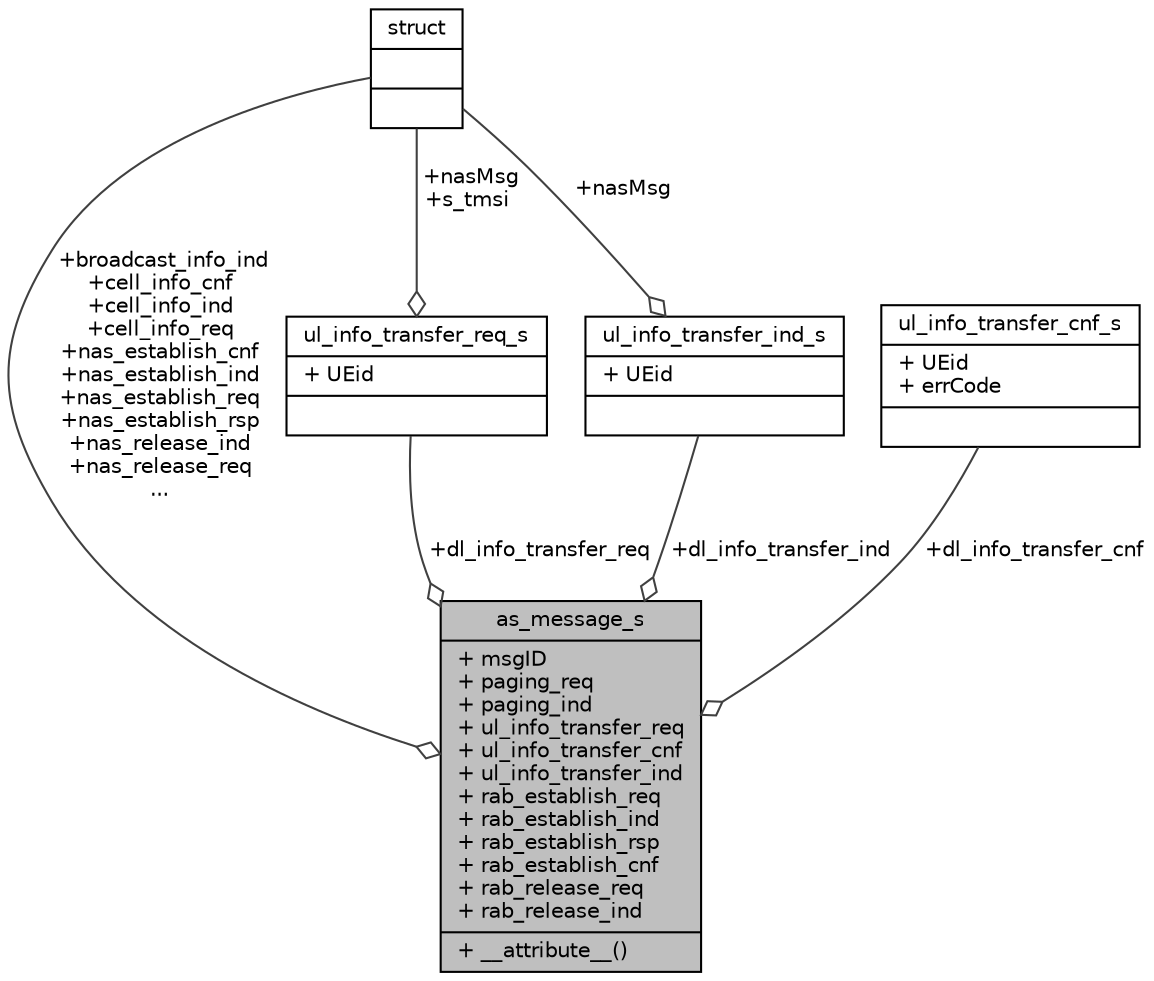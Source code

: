 digraph "as_message_s"
{
 // LATEX_PDF_SIZE
  edge [fontname="Helvetica",fontsize="10",labelfontname="Helvetica",labelfontsize="10"];
  node [fontname="Helvetica",fontsize="10",shape=record];
  Node1 [label="{as_message_s\n|+ msgID\l+ paging_req\l+ paging_ind\l+ ul_info_transfer_req\l+ ul_info_transfer_cnf\l+ ul_info_transfer_ind\l+ rab_establish_req\l+ rab_establish_ind\l+ rab_establish_rsp\l+ rab_establish_cnf\l+ rab_release_req\l+ rab_release_ind\l|+ __attribute__()\l}",height=0.2,width=0.4,color="black", fillcolor="grey75", style="filled", fontcolor="black",tooltip=" "];
  Node2 -> Node1 [color="grey25",fontsize="10",style="solid",label=" +dl_info_transfer_req" ,arrowhead="odiamond",fontname="Helvetica"];
  Node2 [label="{ul_info_transfer_req_s\n|+ UEid\l|}",height=0.2,width=0.4,color="black", fillcolor="white", style="filled",URL="$structul__info__transfer__req__s.html",tooltip=" "];
  Node3 -> Node2 [color="grey25",fontsize="10",style="solid",label=" +nasMsg\n+s_tmsi" ,arrowhead="odiamond",fontname="Helvetica"];
  Node3 [label="{struct\n||}",height=0.2,width=0.4,color="black", fillcolor="white", style="filled",URL="$structstruct.html",tooltip="holds vehicle id and initial pointer to the head of the linked list in hastable"];
  Node4 -> Node1 [color="grey25",fontsize="10",style="solid",label=" +dl_info_transfer_ind" ,arrowhead="odiamond",fontname="Helvetica"];
  Node4 [label="{ul_info_transfer_ind_s\n|+ UEid\l|}",height=0.2,width=0.4,color="black", fillcolor="white", style="filled",URL="$structul__info__transfer__ind__s.html",tooltip=" "];
  Node3 -> Node4 [color="grey25",fontsize="10",style="solid",label=" +nasMsg" ,arrowhead="odiamond",fontname="Helvetica"];
  Node3 -> Node1 [color="grey25",fontsize="10",style="solid",label=" +broadcast_info_ind\n+cell_info_cnf\n+cell_info_ind\n+cell_info_req\n+nas_establish_cnf\n+nas_establish_ind\n+nas_establish_req\n+nas_establish_rsp\n+nas_release_ind\n+nas_release_req\n..." ,arrowhead="odiamond",fontname="Helvetica"];
  Node5 -> Node1 [color="grey25",fontsize="10",style="solid",label=" +dl_info_transfer_cnf" ,arrowhead="odiamond",fontname="Helvetica"];
  Node5 [label="{ul_info_transfer_cnf_s\n|+ UEid\l+ errCode\l|}",height=0.2,width=0.4,color="black", fillcolor="white", style="filled",URL="$structul__info__transfer__cnf__s.html",tooltip=" "];
}
